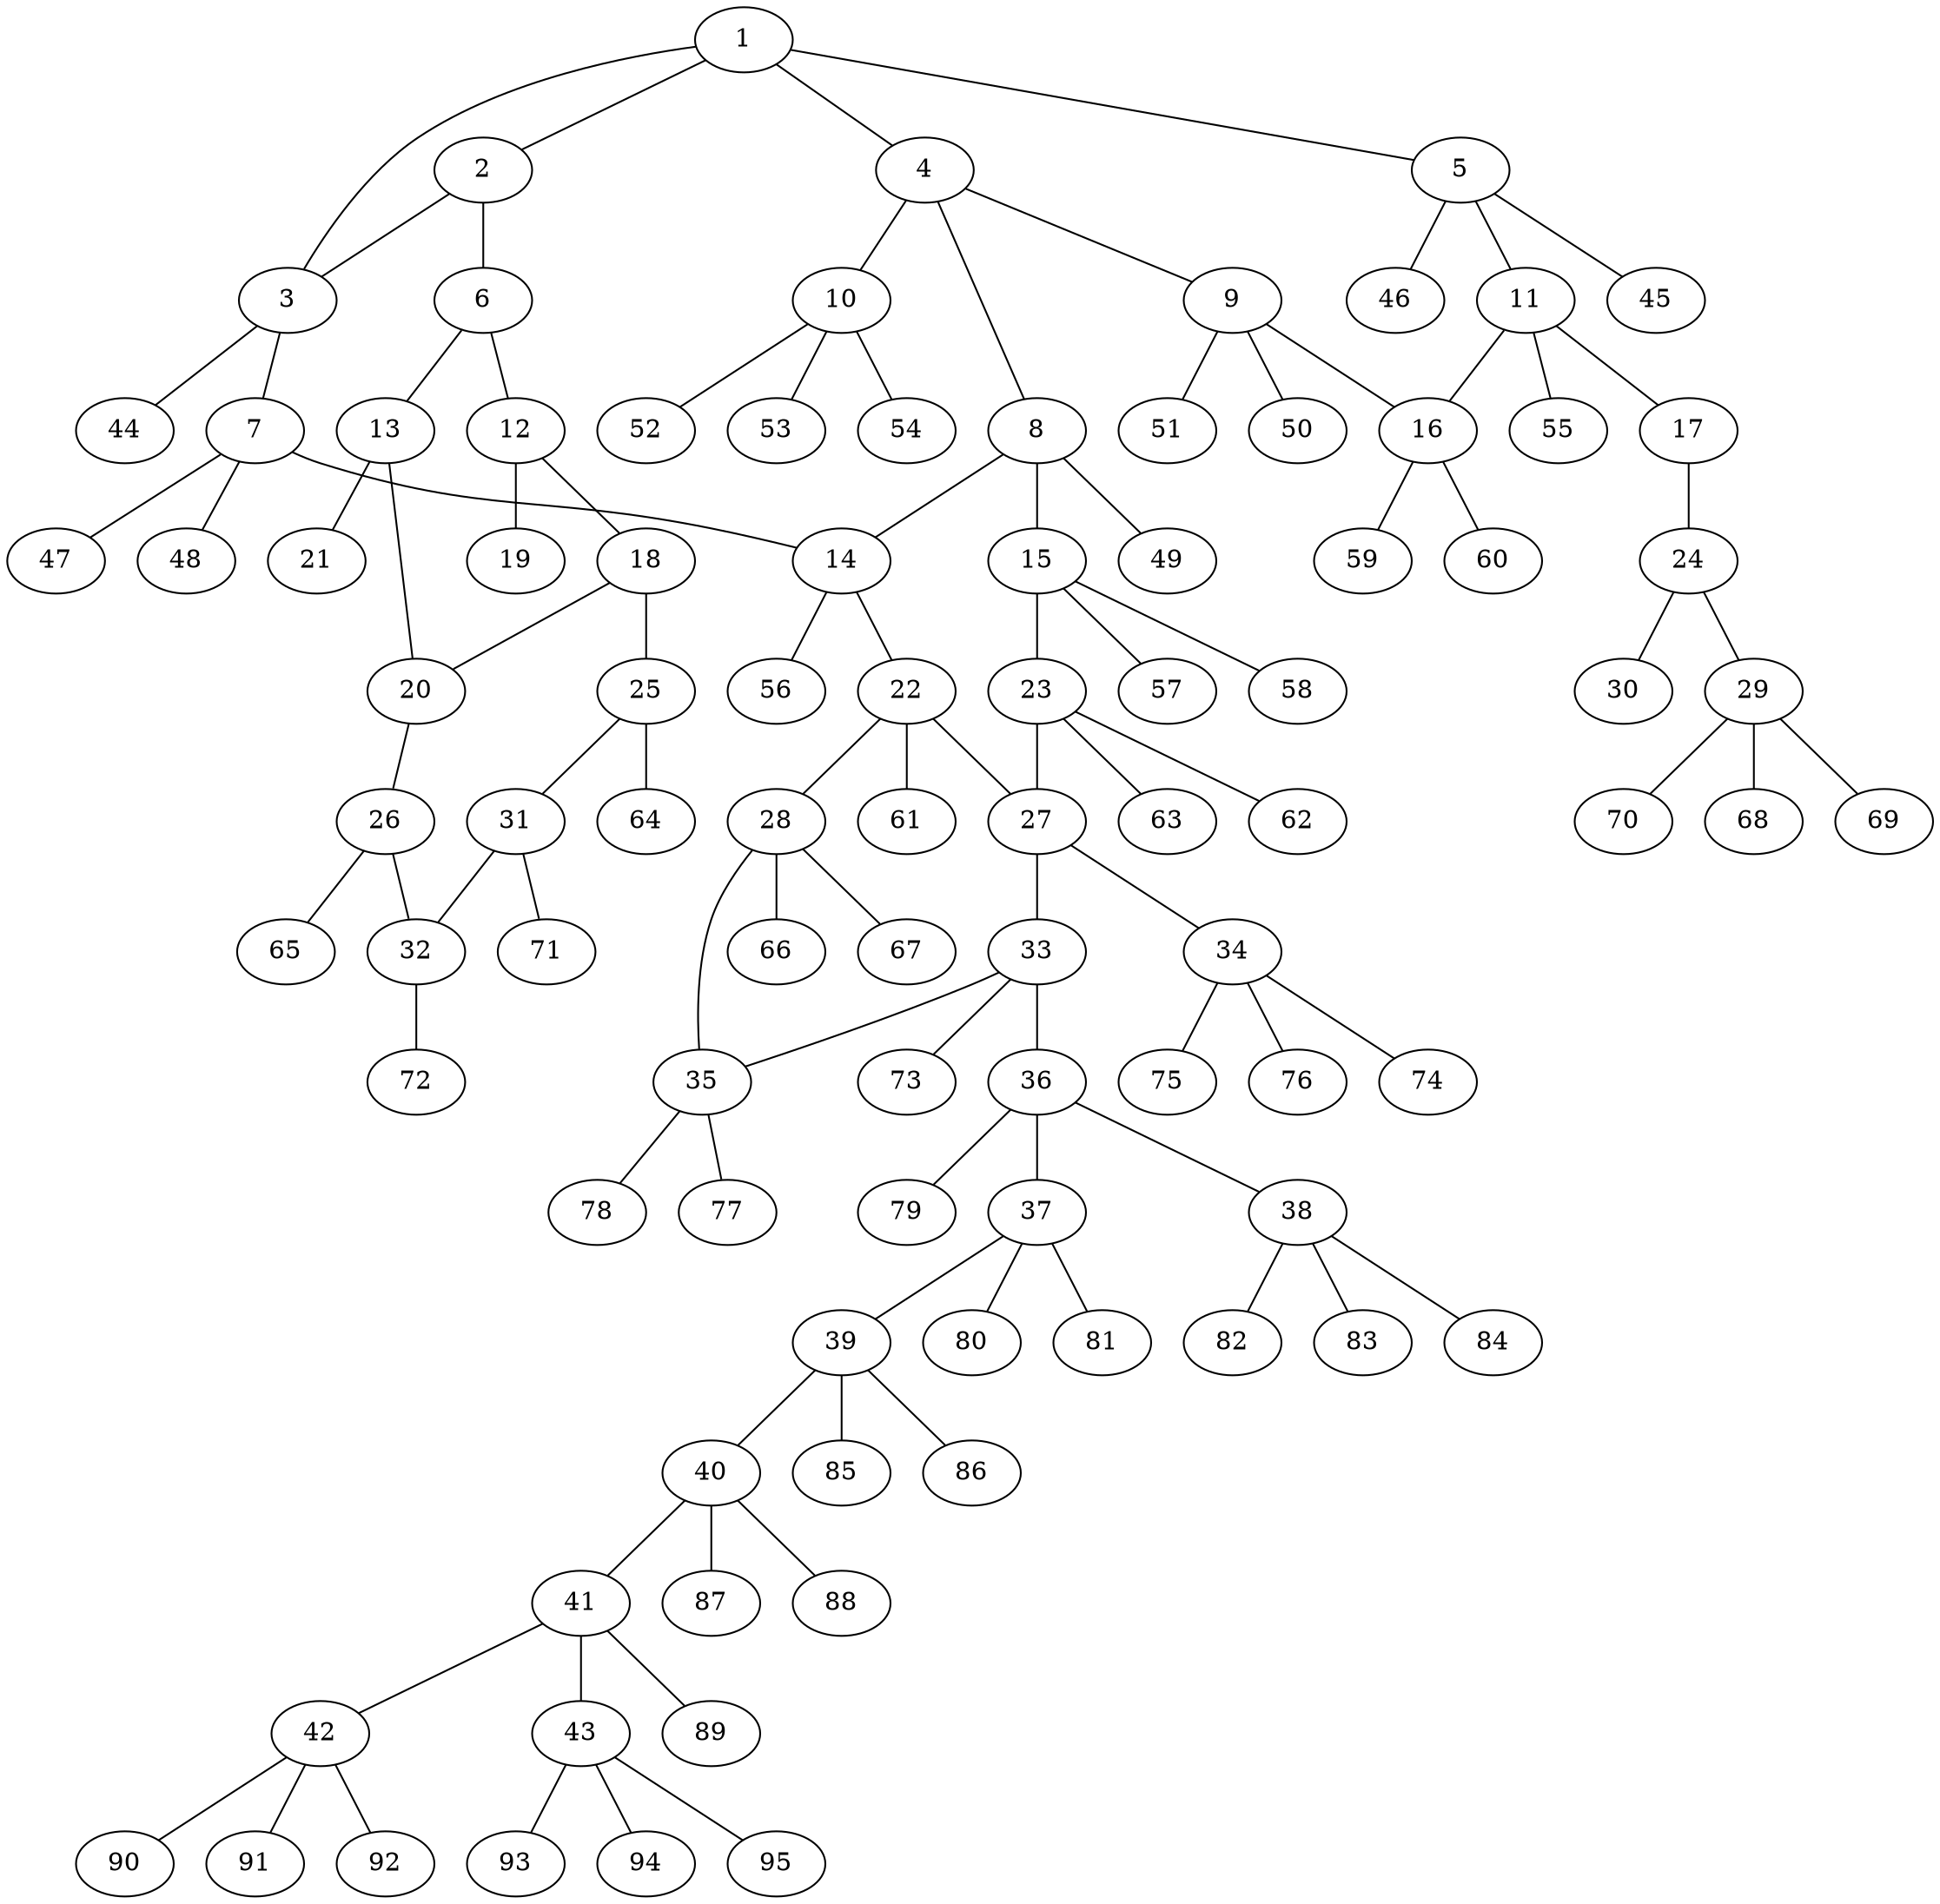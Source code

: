 graph molecule_2490 {
	1	 [chem=C];
	2	 [chem=N];
	1 -- 2	 [valence=1];
	3	 [chem=C];
	1 -- 3	 [valence=1];
	4	 [chem=C];
	1 -- 4	 [valence=1];
	5	 [chem=C];
	1 -- 5	 [valence=1];
	2 -- 3	 [valence=1];
	6	 [chem=N];
	2 -- 6	 [valence=1];
	7	 [chem=C];
	3 -- 7	 [valence=1];
	44	 [chem=H];
	3 -- 44	 [valence=1];
	8	 [chem=C];
	4 -- 8	 [valence=1];
	9	 [chem=C];
	4 -- 9	 [valence=1];
	10	 [chem=C];
	4 -- 10	 [valence=1];
	11	 [chem=C];
	5 -- 11	 [valence=1];
	45	 [chem=H];
	5 -- 45	 [valence=1];
	46	 [chem=H];
	5 -- 46	 [valence=1];
	12	 [chem=C];
	6 -- 12	 [valence=1];
	13	 [chem=C];
	6 -- 13	 [valence=1];
	14	 [chem=C];
	7 -- 14	 [valence=1];
	47	 [chem=H];
	7 -- 47	 [valence=1];
	48	 [chem=H];
	7 -- 48	 [valence=1];
	8 -- 14	 [valence=1];
	15	 [chem=C];
	8 -- 15	 [valence=1];
	49	 [chem=H];
	8 -- 49	 [valence=1];
	16	 [chem=C];
	9 -- 16	 [valence=1];
	50	 [chem=H];
	9 -- 50	 [valence=1];
	51	 [chem=H];
	9 -- 51	 [valence=1];
	52	 [chem=H];
	10 -- 52	 [valence=1];
	53	 [chem=H];
	10 -- 53	 [valence=1];
	54	 [chem=H];
	10 -- 54	 [valence=1];
	11 -- 16	 [valence=1];
	17	 [chem=O];
	11 -- 17	 [valence=1];
	55	 [chem=H];
	11 -- 55	 [valence=1];
	18	 [chem=C];
	12 -- 18	 [valence=1];
	19	 [chem=O];
	12 -- 19	 [valence=2];
	20	 [chem=C];
	13 -- 20	 [valence=1];
	21	 [chem=O];
	13 -- 21	 [valence=2];
	22	 [chem=C];
	14 -- 22	 [valence=1];
	56	 [chem=H];
	14 -- 56	 [valence=1];
	23	 [chem=C];
	15 -- 23	 [valence=1];
	57	 [chem=H];
	15 -- 57	 [valence=1];
	58	 [chem=H];
	15 -- 58	 [valence=1];
	59	 [chem=H];
	16 -- 59	 [valence=1];
	60	 [chem=H];
	16 -- 60	 [valence=1];
	24	 [chem=C];
	17 -- 24	 [valence=1];
	18 -- 20	 [valence=2];
	25	 [chem=C];
	18 -- 25	 [valence=1];
	26	 [chem=C];
	20 -- 26	 [valence=1];
	27	 [chem=C];
	22 -- 27	 [valence=1];
	28	 [chem=C];
	22 -- 28	 [valence=1];
	61	 [chem=H];
	22 -- 61	 [valence=1];
	23 -- 27	 [valence=1];
	62	 [chem=H];
	23 -- 62	 [valence=1];
	63	 [chem=H];
	23 -- 63	 [valence=1];
	29	 [chem=C];
	24 -- 29	 [valence=1];
	30	 [chem=O];
	24 -- 30	 [valence=2];
	31	 [chem=C];
	25 -- 31	 [valence=2];
	64	 [chem=H];
	25 -- 64	 [valence=1];
	32	 [chem=C];
	26 -- 32	 [valence=2];
	65	 [chem=H];
	26 -- 65	 [valence=1];
	33	 [chem=C];
	27 -- 33	 [valence=1];
	34	 [chem=C];
	27 -- 34	 [valence=1];
	35	 [chem=C];
	28 -- 35	 [valence=1];
	66	 [chem=H];
	28 -- 66	 [valence=1];
	67	 [chem=H];
	28 -- 67	 [valence=1];
	68	 [chem=H];
	29 -- 68	 [valence=1];
	69	 [chem=H];
	29 -- 69	 [valence=1];
	70	 [chem=H];
	29 -- 70	 [valence=1];
	31 -- 32	 [valence=1];
	71	 [chem=H];
	31 -- 71	 [valence=1];
	72	 [chem=H];
	32 -- 72	 [valence=1];
	33 -- 35	 [valence=1];
	36	 [chem=C];
	33 -- 36	 [valence=1];
	73	 [chem=H];
	33 -- 73	 [valence=1];
	74	 [chem=H];
	34 -- 74	 [valence=1];
	75	 [chem=H];
	34 -- 75	 [valence=1];
	76	 [chem=H];
	34 -- 76	 [valence=1];
	77	 [chem=H];
	35 -- 77	 [valence=1];
	78	 [chem=H];
	35 -- 78	 [valence=1];
	37	 [chem=C];
	36 -- 37	 [valence=1];
	38	 [chem=C];
	36 -- 38	 [valence=1];
	79	 [chem=H];
	36 -- 79	 [valence=1];
	39	 [chem=C];
	37 -- 39	 [valence=1];
	80	 [chem=H];
	37 -- 80	 [valence=1];
	81	 [chem=H];
	37 -- 81	 [valence=1];
	82	 [chem=H];
	38 -- 82	 [valence=1];
	83	 [chem=H];
	38 -- 83	 [valence=1];
	84	 [chem=H];
	38 -- 84	 [valence=1];
	40	 [chem=C];
	39 -- 40	 [valence=1];
	85	 [chem=H];
	39 -- 85	 [valence=1];
	86	 [chem=H];
	39 -- 86	 [valence=1];
	41	 [chem=C];
	40 -- 41	 [valence=1];
	87	 [chem=H];
	40 -- 87	 [valence=1];
	88	 [chem=H];
	40 -- 88	 [valence=1];
	42	 [chem=C];
	41 -- 42	 [valence=1];
	43	 [chem=C];
	41 -- 43	 [valence=1];
	89	 [chem=H];
	41 -- 89	 [valence=1];
	90	 [chem=H];
	42 -- 90	 [valence=1];
	91	 [chem=H];
	42 -- 91	 [valence=1];
	92	 [chem=H];
	42 -- 92	 [valence=1];
	93	 [chem=H];
	43 -- 93	 [valence=1];
	94	 [chem=H];
	43 -- 94	 [valence=1];
	95	 [chem=H];
	43 -- 95	 [valence=1];
}
